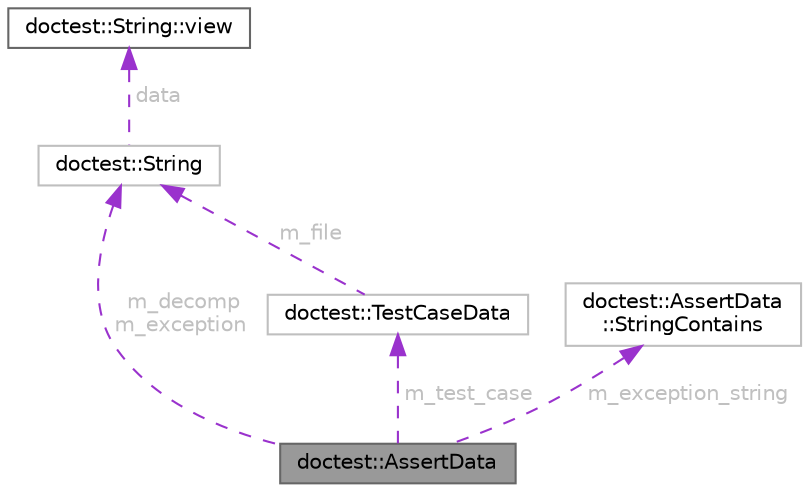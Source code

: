 digraph "doctest::AssertData"
{
 // LATEX_PDF_SIZE
  bgcolor="transparent";
  edge [fontname=Helvetica,fontsize=10,labelfontname=Helvetica,labelfontsize=10];
  node [fontname=Helvetica,fontsize=10,shape=box,height=0.2,width=0.4];
  Node1 [id="Node000001",label="doctest::AssertData",height=0.2,width=0.4,color="gray40", fillcolor="grey60", style="filled", fontcolor="black",tooltip=" "];
  Node2 -> Node1 [id="edge6_Node000001_Node000002",dir="back",color="darkorchid3",style="dashed",tooltip=" ",label=" m_test_case",fontcolor="grey" ];
  Node2 [id="Node000002",label="doctest::TestCaseData",height=0.2,width=0.4,color="grey75", fillcolor="white", style="filled",URL="$structdoctest_1_1TestCaseData.html",tooltip=" "];
  Node3 -> Node2 [id="edge7_Node000002_Node000003",dir="back",color="darkorchid3",style="dashed",tooltip=" ",label=" m_file",fontcolor="grey" ];
  Node3 [id="Node000003",label="doctest::String",height=0.2,width=0.4,color="grey75", fillcolor="white", style="filled",URL="$classdoctest_1_1String.html",tooltip=" "];
  Node4 -> Node3 [id="edge8_Node000003_Node000004",dir="back",color="darkorchid3",style="dashed",tooltip=" ",label=" data",fontcolor="grey" ];
  Node4 [id="Node000004",label="doctest::String::view",height=0.2,width=0.4,color="gray40", fillcolor="white", style="filled",tooltip=" "];
  Node3 -> Node1 [id="edge9_Node000001_Node000003",dir="back",color="darkorchid3",style="dashed",tooltip=" ",label=" m_decomp\nm_exception",fontcolor="grey" ];
  Node5 -> Node1 [id="edge10_Node000001_Node000005",dir="back",color="darkorchid3",style="dashed",tooltip=" ",label=" m_exception_string",fontcolor="grey" ];
  Node5 [id="Node000005",label="doctest::AssertData\l::StringContains",height=0.2,width=0.4,color="grey75", fillcolor="white", style="filled",URL="$classdoctest_1_1AssertData_1_1StringContains.html",tooltip=" "];
}
